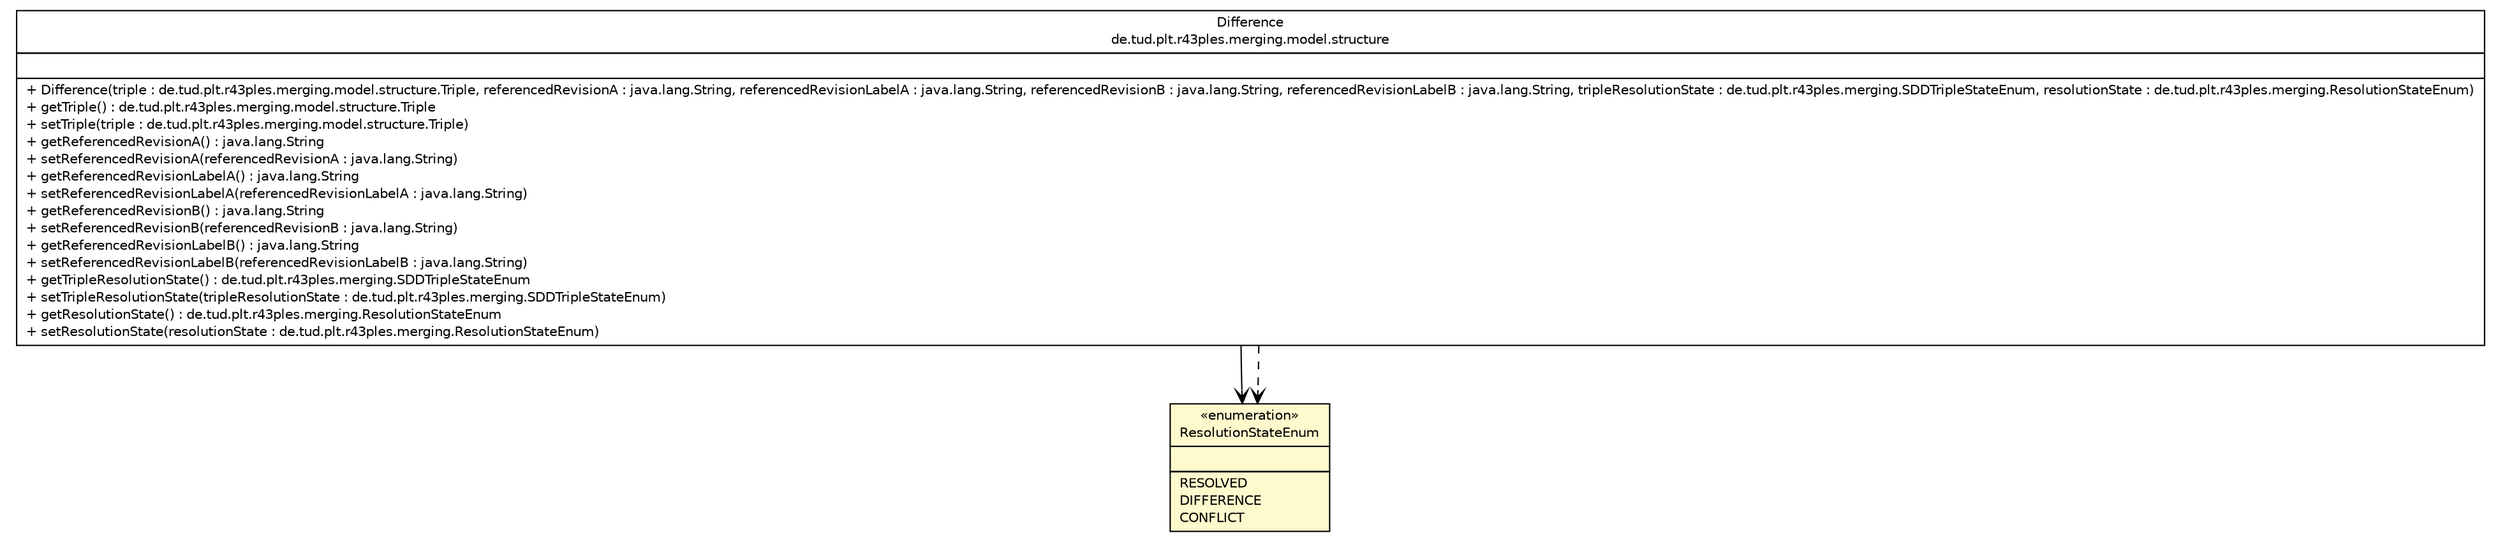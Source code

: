 #!/usr/local/bin/dot
#
# Class diagram 
# Generated by UMLGraph version R5_6-24-gf6e263 (http://www.umlgraph.org/)
#

digraph G {
	edge [fontname="Helvetica",fontsize=10,labelfontname="Helvetica",labelfontsize=10];
	node [fontname="Helvetica",fontsize=10,shape=plaintext];
	nodesep=0.25;
	ranksep=0.5;
	// de.tud.plt.r43ples.merging.ResolutionStateEnum
	c4665 [label=<<table title="de.tud.plt.r43ples.merging.ResolutionStateEnum" border="0" cellborder="1" cellspacing="0" cellpadding="2" port="p" bgcolor="lemonChiffon" href="./ResolutionStateEnum.html">
		<tr><td><table border="0" cellspacing="0" cellpadding="1">
<tr><td align="center" balign="center"> &#171;enumeration&#187; </td></tr>
<tr><td align="center" balign="center"> ResolutionStateEnum </td></tr>
		</table></td></tr>
		<tr><td><table border="0" cellspacing="0" cellpadding="1">
<tr><td align="left" balign="left">  </td></tr>
		</table></td></tr>
		<tr><td><table border="0" cellspacing="0" cellpadding="1">
<tr><td align="left" balign="left"> RESOLVED </td></tr>
<tr><td align="left" balign="left"> DIFFERENCE </td></tr>
<tr><td align="left" balign="left"> CONFLICT </td></tr>
		</table></td></tr>
		</table>>, URL="./ResolutionStateEnum.html", fontname="Helvetica", fontcolor="black", fontsize=10.0];
	// de.tud.plt.r43ples.merging.model.structure.Difference
	c4696 [label=<<table title="de.tud.plt.r43ples.merging.model.structure.Difference" border="0" cellborder="1" cellspacing="0" cellpadding="2" port="p" href="./model/structure/Difference.html">
		<tr><td><table border="0" cellspacing="0" cellpadding="1">
<tr><td align="center" balign="center"> Difference </td></tr>
<tr><td align="center" balign="center"> de.tud.plt.r43ples.merging.model.structure </td></tr>
		</table></td></tr>
		<tr><td><table border="0" cellspacing="0" cellpadding="1">
<tr><td align="left" balign="left">  </td></tr>
		</table></td></tr>
		<tr><td><table border="0" cellspacing="0" cellpadding="1">
<tr><td align="left" balign="left"> + Difference(triple : de.tud.plt.r43ples.merging.model.structure.Triple, referencedRevisionA : java.lang.String, referencedRevisionLabelA : java.lang.String, referencedRevisionB : java.lang.String, referencedRevisionLabelB : java.lang.String, tripleResolutionState : de.tud.plt.r43ples.merging.SDDTripleStateEnum, resolutionState : de.tud.plt.r43ples.merging.ResolutionStateEnum) </td></tr>
<tr><td align="left" balign="left"> + getTriple() : de.tud.plt.r43ples.merging.model.structure.Triple </td></tr>
<tr><td align="left" balign="left"> + setTriple(triple : de.tud.plt.r43ples.merging.model.structure.Triple) </td></tr>
<tr><td align="left" balign="left"> + getReferencedRevisionA() : java.lang.String </td></tr>
<tr><td align="left" balign="left"> + setReferencedRevisionA(referencedRevisionA : java.lang.String) </td></tr>
<tr><td align="left" balign="left"> + getReferencedRevisionLabelA() : java.lang.String </td></tr>
<tr><td align="left" balign="left"> + setReferencedRevisionLabelA(referencedRevisionLabelA : java.lang.String) </td></tr>
<tr><td align="left" balign="left"> + getReferencedRevisionB() : java.lang.String </td></tr>
<tr><td align="left" balign="left"> + setReferencedRevisionB(referencedRevisionB : java.lang.String) </td></tr>
<tr><td align="left" balign="left"> + getReferencedRevisionLabelB() : java.lang.String </td></tr>
<tr><td align="left" balign="left"> + setReferencedRevisionLabelB(referencedRevisionLabelB : java.lang.String) </td></tr>
<tr><td align="left" balign="left"> + getTripleResolutionState() : de.tud.plt.r43ples.merging.SDDTripleStateEnum </td></tr>
<tr><td align="left" balign="left"> + setTripleResolutionState(tripleResolutionState : de.tud.plt.r43ples.merging.SDDTripleStateEnum) </td></tr>
<tr><td align="left" balign="left"> + getResolutionState() : de.tud.plt.r43ples.merging.ResolutionStateEnum </td></tr>
<tr><td align="left" balign="left"> + setResolutionState(resolutionState : de.tud.plt.r43ples.merging.ResolutionStateEnum) </td></tr>
		</table></td></tr>
		</table>>, URL="./model/structure/Difference.html", fontname="Helvetica", fontcolor="black", fontsize=10.0];
	// de.tud.plt.r43ples.merging.model.structure.Difference NAVASSOC de.tud.plt.r43ples.merging.ResolutionStateEnum
	c4696:p -> c4665:p [taillabel="", label="", headlabel="", fontname="Helvetica", fontcolor="black", fontsize=10.0, color="black", arrowhead=open];
	// de.tud.plt.r43ples.merging.model.structure.Difference DEPEND de.tud.plt.r43ples.merging.ResolutionStateEnum
	c4696:p -> c4665:p [taillabel="", label="", headlabel="", fontname="Helvetica", fontcolor="black", fontsize=10.0, color="black", arrowhead=open, style=dashed];
}

